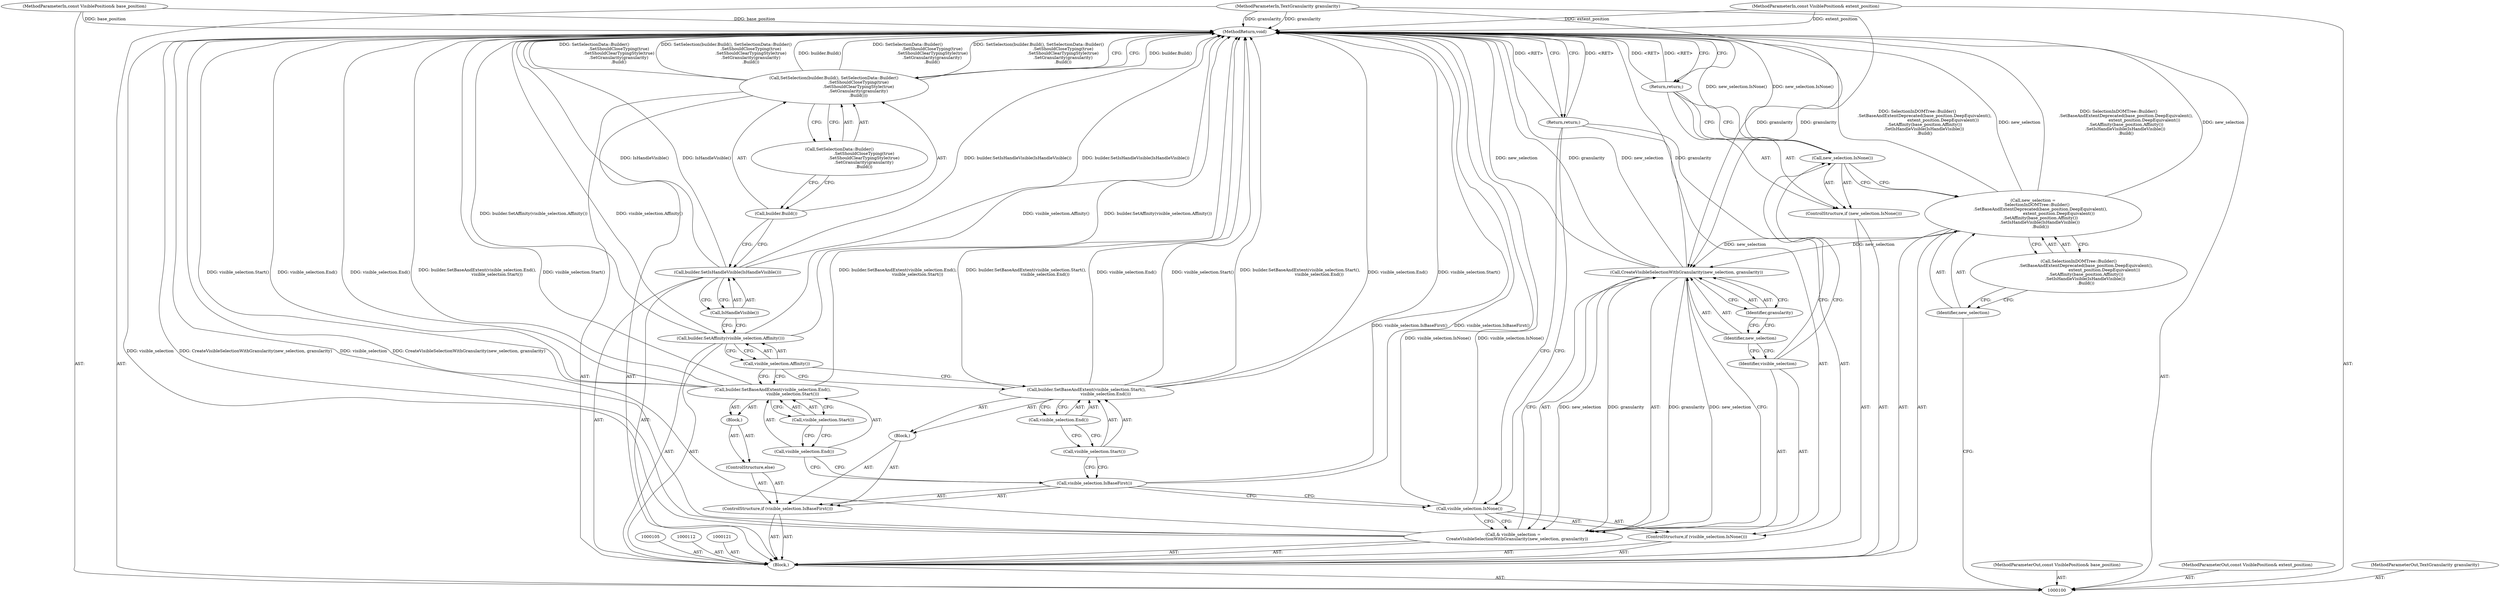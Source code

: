 digraph "1_Chrome_33827275411b33371e7bb750cce20f11de85002d_3" {
"1000140" [label="(MethodReturn,void)"];
"1000101" [label="(MethodParameterIn,const VisiblePosition& base_position)"];
"1000206" [label="(MethodParameterOut,const VisiblePosition& base_position)"];
"1000109" [label="(ControlStructure,if (new_selection.IsNone()))"];
"1000110" [label="(Call,new_selection.IsNone())"];
"1000111" [label="(Return,return;)"];
"1000113" [label="(Call,& visible_selection =\n      CreateVisibleSelectionWithGranularity(new_selection, granularity))"];
"1000114" [label="(Identifier,visible_selection)"];
"1000116" [label="(Identifier,new_selection)"];
"1000117" [label="(Identifier,granularity)"];
"1000115" [label="(Call,CreateVisibleSelectionWithGranularity(new_selection, granularity))"];
"1000118" [label="(ControlStructure,if (visible_selection.IsNone()))"];
"1000119" [label="(Call,visible_selection.IsNone())"];
"1000120" [label="(Return,return;)"];
"1000102" [label="(MethodParameterIn,const VisiblePosition& extent_position)"];
"1000207" [label="(MethodParameterOut,const VisiblePosition& extent_position)"];
"1000122" [label="(ControlStructure,if (visible_selection.IsBaseFirst()))"];
"1000124" [label="(Block,)"];
"1000123" [label="(Call,visible_selection.IsBaseFirst())"];
"1000126" [label="(Call,visible_selection.Start())"];
"1000125" [label="(Call,builder.SetBaseAndExtent(visible_selection.Start(),\n                             visible_selection.End()))"];
"1000127" [label="(Call,visible_selection.End())"];
"1000128" [label="(ControlStructure,else)"];
"1000129" [label="(Block,)"];
"1000131" [label="(Call,visible_selection.End())"];
"1000130" [label="(Call,builder.SetBaseAndExtent(visible_selection.End(),\n                              visible_selection.Start()))"];
"1000132" [label="(Call,visible_selection.Start())"];
"1000134" [label="(Call,visible_selection.Affinity())"];
"1000133" [label="(Call,builder.SetAffinity(visible_selection.Affinity()))"];
"1000135" [label="(Call,builder.SetIsHandleVisible(IsHandleVisible()))"];
"1000136" [label="(Call,IsHandleVisible())"];
"1000103" [label="(MethodParameterIn,TextGranularity granularity)"];
"1000208" [label="(MethodParameterOut,TextGranularity granularity)"];
"1000104" [label="(Block,)"];
"1000138" [label="(Call,builder.Build())"];
"1000137" [label="(Call,SetSelection(builder.Build(), SetSelectionData::Builder()\n                                     .SetShouldCloseTyping(true)\n                                     .SetShouldClearTypingStyle(true)\n                                     .SetGranularity(granularity)\n                                     .Build()))"];
"1000139" [label="(Call,SetSelectionData::Builder()\n                                     .SetShouldCloseTyping(true)\n                                     .SetShouldClearTypingStyle(true)\n                                     .SetGranularity(granularity)\n                                     .Build())"];
"1000106" [label="(Call,new_selection =\n      SelectionInDOMTree::Builder()\n           .SetBaseAndExtentDeprecated(base_position.DeepEquivalent(),\n                                       extent_position.DeepEquivalent())\n           .SetAffinity(base_position.Affinity())\n          .SetIsHandleVisible(IsHandleVisible())\n           .Build())"];
"1000107" [label="(Identifier,new_selection)"];
"1000108" [label="(Call,SelectionInDOMTree::Builder()\n           .SetBaseAndExtentDeprecated(base_position.DeepEquivalent(),\n                                       extent_position.DeepEquivalent())\n           .SetAffinity(base_position.Affinity())\n          .SetIsHandleVisible(IsHandleVisible())\n           .Build())"];
"1000140" -> "1000100"  [label="AST: "];
"1000140" -> "1000111"  [label="CFG: "];
"1000140" -> "1000120"  [label="CFG: "];
"1000140" -> "1000137"  [label="CFG: "];
"1000111" -> "1000140"  [label="DDG: <RET>"];
"1000120" -> "1000140"  [label="DDG: <RET>"];
"1000115" -> "1000140"  [label="DDG: granularity"];
"1000115" -> "1000140"  [label="DDG: new_selection"];
"1000125" -> "1000140"  [label="DDG: builder.SetBaseAndExtent(visible_selection.Start(),\n                             visible_selection.End())"];
"1000125" -> "1000140"  [label="DDG: visible_selection.End()"];
"1000125" -> "1000140"  [label="DDG: visible_selection.Start()"];
"1000106" -> "1000140"  [label="DDG: SelectionInDOMTree::Builder()\n           .SetBaseAndExtentDeprecated(base_position.DeepEquivalent(),\n                                       extent_position.DeepEquivalent())\n           .SetAffinity(base_position.Affinity())\n          .SetIsHandleVisible(IsHandleVisible())\n           .Build()"];
"1000106" -> "1000140"  [label="DDG: new_selection"];
"1000113" -> "1000140"  [label="DDG: visible_selection"];
"1000113" -> "1000140"  [label="DDG: CreateVisibleSelectionWithGranularity(new_selection, granularity)"];
"1000135" -> "1000140"  [label="DDG: IsHandleVisible()"];
"1000135" -> "1000140"  [label="DDG: builder.SetIsHandleVisible(IsHandleVisible())"];
"1000137" -> "1000140"  [label="DDG: builder.Build()"];
"1000137" -> "1000140"  [label="DDG: SetSelectionData::Builder()\n                                     .SetShouldCloseTyping(true)\n                                     .SetShouldClearTypingStyle(true)\n                                     .SetGranularity(granularity)\n                                     .Build()"];
"1000137" -> "1000140"  [label="DDG: SetSelection(builder.Build(), SetSelectionData::Builder()\n                                     .SetShouldCloseTyping(true)\n                                     .SetShouldClearTypingStyle(true)\n                                     .SetGranularity(granularity)\n                                     .Build())"];
"1000119" -> "1000140"  [label="DDG: visible_selection.IsNone()"];
"1000130" -> "1000140"  [label="DDG: visible_selection.End()"];
"1000130" -> "1000140"  [label="DDG: builder.SetBaseAndExtent(visible_selection.End(),\n                              visible_selection.Start())"];
"1000130" -> "1000140"  [label="DDG: visible_selection.Start()"];
"1000123" -> "1000140"  [label="DDG: visible_selection.IsBaseFirst()"];
"1000103" -> "1000140"  [label="DDG: granularity"];
"1000133" -> "1000140"  [label="DDG: visible_selection.Affinity()"];
"1000133" -> "1000140"  [label="DDG: builder.SetAffinity(visible_selection.Affinity())"];
"1000102" -> "1000140"  [label="DDG: extent_position"];
"1000101" -> "1000140"  [label="DDG: base_position"];
"1000110" -> "1000140"  [label="DDG: new_selection.IsNone()"];
"1000101" -> "1000100"  [label="AST: "];
"1000101" -> "1000140"  [label="DDG: base_position"];
"1000206" -> "1000100"  [label="AST: "];
"1000109" -> "1000104"  [label="AST: "];
"1000110" -> "1000109"  [label="AST: "];
"1000111" -> "1000109"  [label="AST: "];
"1000110" -> "1000109"  [label="AST: "];
"1000110" -> "1000106"  [label="CFG: "];
"1000111" -> "1000110"  [label="CFG: "];
"1000114" -> "1000110"  [label="CFG: "];
"1000110" -> "1000140"  [label="DDG: new_selection.IsNone()"];
"1000111" -> "1000109"  [label="AST: "];
"1000111" -> "1000110"  [label="CFG: "];
"1000140" -> "1000111"  [label="CFG: "];
"1000111" -> "1000140"  [label="DDG: <RET>"];
"1000113" -> "1000104"  [label="AST: "];
"1000113" -> "1000115"  [label="CFG: "];
"1000114" -> "1000113"  [label="AST: "];
"1000115" -> "1000113"  [label="AST: "];
"1000119" -> "1000113"  [label="CFG: "];
"1000113" -> "1000140"  [label="DDG: visible_selection"];
"1000113" -> "1000140"  [label="DDG: CreateVisibleSelectionWithGranularity(new_selection, granularity)"];
"1000115" -> "1000113"  [label="DDG: new_selection"];
"1000115" -> "1000113"  [label="DDG: granularity"];
"1000114" -> "1000113"  [label="AST: "];
"1000114" -> "1000110"  [label="CFG: "];
"1000116" -> "1000114"  [label="CFG: "];
"1000116" -> "1000115"  [label="AST: "];
"1000116" -> "1000114"  [label="CFG: "];
"1000117" -> "1000116"  [label="CFG: "];
"1000117" -> "1000115"  [label="AST: "];
"1000117" -> "1000116"  [label="CFG: "];
"1000115" -> "1000117"  [label="CFG: "];
"1000115" -> "1000113"  [label="AST: "];
"1000115" -> "1000117"  [label="CFG: "];
"1000116" -> "1000115"  [label="AST: "];
"1000117" -> "1000115"  [label="AST: "];
"1000113" -> "1000115"  [label="CFG: "];
"1000115" -> "1000140"  [label="DDG: granularity"];
"1000115" -> "1000140"  [label="DDG: new_selection"];
"1000115" -> "1000113"  [label="DDG: new_selection"];
"1000115" -> "1000113"  [label="DDG: granularity"];
"1000106" -> "1000115"  [label="DDG: new_selection"];
"1000103" -> "1000115"  [label="DDG: granularity"];
"1000118" -> "1000104"  [label="AST: "];
"1000119" -> "1000118"  [label="AST: "];
"1000120" -> "1000118"  [label="AST: "];
"1000119" -> "1000118"  [label="AST: "];
"1000119" -> "1000113"  [label="CFG: "];
"1000120" -> "1000119"  [label="CFG: "];
"1000123" -> "1000119"  [label="CFG: "];
"1000119" -> "1000140"  [label="DDG: visible_selection.IsNone()"];
"1000120" -> "1000118"  [label="AST: "];
"1000120" -> "1000119"  [label="CFG: "];
"1000140" -> "1000120"  [label="CFG: "];
"1000120" -> "1000140"  [label="DDG: <RET>"];
"1000102" -> "1000100"  [label="AST: "];
"1000102" -> "1000140"  [label="DDG: extent_position"];
"1000207" -> "1000100"  [label="AST: "];
"1000122" -> "1000104"  [label="AST: "];
"1000123" -> "1000122"  [label="AST: "];
"1000124" -> "1000122"  [label="AST: "];
"1000128" -> "1000122"  [label="AST: "];
"1000124" -> "1000122"  [label="AST: "];
"1000125" -> "1000124"  [label="AST: "];
"1000123" -> "1000122"  [label="AST: "];
"1000123" -> "1000119"  [label="CFG: "];
"1000126" -> "1000123"  [label="CFG: "];
"1000131" -> "1000123"  [label="CFG: "];
"1000123" -> "1000140"  [label="DDG: visible_selection.IsBaseFirst()"];
"1000126" -> "1000125"  [label="AST: "];
"1000126" -> "1000123"  [label="CFG: "];
"1000127" -> "1000126"  [label="CFG: "];
"1000125" -> "1000124"  [label="AST: "];
"1000125" -> "1000127"  [label="CFG: "];
"1000126" -> "1000125"  [label="AST: "];
"1000127" -> "1000125"  [label="AST: "];
"1000134" -> "1000125"  [label="CFG: "];
"1000125" -> "1000140"  [label="DDG: builder.SetBaseAndExtent(visible_selection.Start(),\n                             visible_selection.End())"];
"1000125" -> "1000140"  [label="DDG: visible_selection.End()"];
"1000125" -> "1000140"  [label="DDG: visible_selection.Start()"];
"1000127" -> "1000125"  [label="AST: "];
"1000127" -> "1000126"  [label="CFG: "];
"1000125" -> "1000127"  [label="CFG: "];
"1000128" -> "1000122"  [label="AST: "];
"1000129" -> "1000128"  [label="AST: "];
"1000129" -> "1000128"  [label="AST: "];
"1000130" -> "1000129"  [label="AST: "];
"1000131" -> "1000130"  [label="AST: "];
"1000131" -> "1000123"  [label="CFG: "];
"1000132" -> "1000131"  [label="CFG: "];
"1000130" -> "1000129"  [label="AST: "];
"1000130" -> "1000132"  [label="CFG: "];
"1000131" -> "1000130"  [label="AST: "];
"1000132" -> "1000130"  [label="AST: "];
"1000134" -> "1000130"  [label="CFG: "];
"1000130" -> "1000140"  [label="DDG: visible_selection.End()"];
"1000130" -> "1000140"  [label="DDG: builder.SetBaseAndExtent(visible_selection.End(),\n                              visible_selection.Start())"];
"1000130" -> "1000140"  [label="DDG: visible_selection.Start()"];
"1000132" -> "1000130"  [label="AST: "];
"1000132" -> "1000131"  [label="CFG: "];
"1000130" -> "1000132"  [label="CFG: "];
"1000134" -> "1000133"  [label="AST: "];
"1000134" -> "1000125"  [label="CFG: "];
"1000134" -> "1000130"  [label="CFG: "];
"1000133" -> "1000134"  [label="CFG: "];
"1000133" -> "1000104"  [label="AST: "];
"1000133" -> "1000134"  [label="CFG: "];
"1000134" -> "1000133"  [label="AST: "];
"1000136" -> "1000133"  [label="CFG: "];
"1000133" -> "1000140"  [label="DDG: visible_selection.Affinity()"];
"1000133" -> "1000140"  [label="DDG: builder.SetAffinity(visible_selection.Affinity())"];
"1000135" -> "1000104"  [label="AST: "];
"1000135" -> "1000136"  [label="CFG: "];
"1000136" -> "1000135"  [label="AST: "];
"1000138" -> "1000135"  [label="CFG: "];
"1000135" -> "1000140"  [label="DDG: IsHandleVisible()"];
"1000135" -> "1000140"  [label="DDG: builder.SetIsHandleVisible(IsHandleVisible())"];
"1000136" -> "1000135"  [label="AST: "];
"1000136" -> "1000133"  [label="CFG: "];
"1000135" -> "1000136"  [label="CFG: "];
"1000103" -> "1000100"  [label="AST: "];
"1000103" -> "1000140"  [label="DDG: granularity"];
"1000103" -> "1000115"  [label="DDG: granularity"];
"1000208" -> "1000100"  [label="AST: "];
"1000104" -> "1000100"  [label="AST: "];
"1000105" -> "1000104"  [label="AST: "];
"1000106" -> "1000104"  [label="AST: "];
"1000109" -> "1000104"  [label="AST: "];
"1000112" -> "1000104"  [label="AST: "];
"1000113" -> "1000104"  [label="AST: "];
"1000118" -> "1000104"  [label="AST: "];
"1000121" -> "1000104"  [label="AST: "];
"1000122" -> "1000104"  [label="AST: "];
"1000133" -> "1000104"  [label="AST: "];
"1000135" -> "1000104"  [label="AST: "];
"1000137" -> "1000104"  [label="AST: "];
"1000138" -> "1000137"  [label="AST: "];
"1000138" -> "1000135"  [label="CFG: "];
"1000139" -> "1000138"  [label="CFG: "];
"1000137" -> "1000104"  [label="AST: "];
"1000137" -> "1000139"  [label="CFG: "];
"1000138" -> "1000137"  [label="AST: "];
"1000139" -> "1000137"  [label="AST: "];
"1000140" -> "1000137"  [label="CFG: "];
"1000137" -> "1000140"  [label="DDG: builder.Build()"];
"1000137" -> "1000140"  [label="DDG: SetSelectionData::Builder()\n                                     .SetShouldCloseTyping(true)\n                                     .SetShouldClearTypingStyle(true)\n                                     .SetGranularity(granularity)\n                                     .Build()"];
"1000137" -> "1000140"  [label="DDG: SetSelection(builder.Build(), SetSelectionData::Builder()\n                                     .SetShouldCloseTyping(true)\n                                     .SetShouldClearTypingStyle(true)\n                                     .SetGranularity(granularity)\n                                     .Build())"];
"1000139" -> "1000137"  [label="AST: "];
"1000139" -> "1000138"  [label="CFG: "];
"1000137" -> "1000139"  [label="CFG: "];
"1000106" -> "1000104"  [label="AST: "];
"1000106" -> "1000108"  [label="CFG: "];
"1000107" -> "1000106"  [label="AST: "];
"1000108" -> "1000106"  [label="AST: "];
"1000110" -> "1000106"  [label="CFG: "];
"1000106" -> "1000140"  [label="DDG: SelectionInDOMTree::Builder()\n           .SetBaseAndExtentDeprecated(base_position.DeepEquivalent(),\n                                       extent_position.DeepEquivalent())\n           .SetAffinity(base_position.Affinity())\n          .SetIsHandleVisible(IsHandleVisible())\n           .Build()"];
"1000106" -> "1000140"  [label="DDG: new_selection"];
"1000106" -> "1000115"  [label="DDG: new_selection"];
"1000107" -> "1000106"  [label="AST: "];
"1000107" -> "1000100"  [label="CFG: "];
"1000108" -> "1000107"  [label="CFG: "];
"1000108" -> "1000106"  [label="AST: "];
"1000108" -> "1000107"  [label="CFG: "];
"1000106" -> "1000108"  [label="CFG: "];
}
